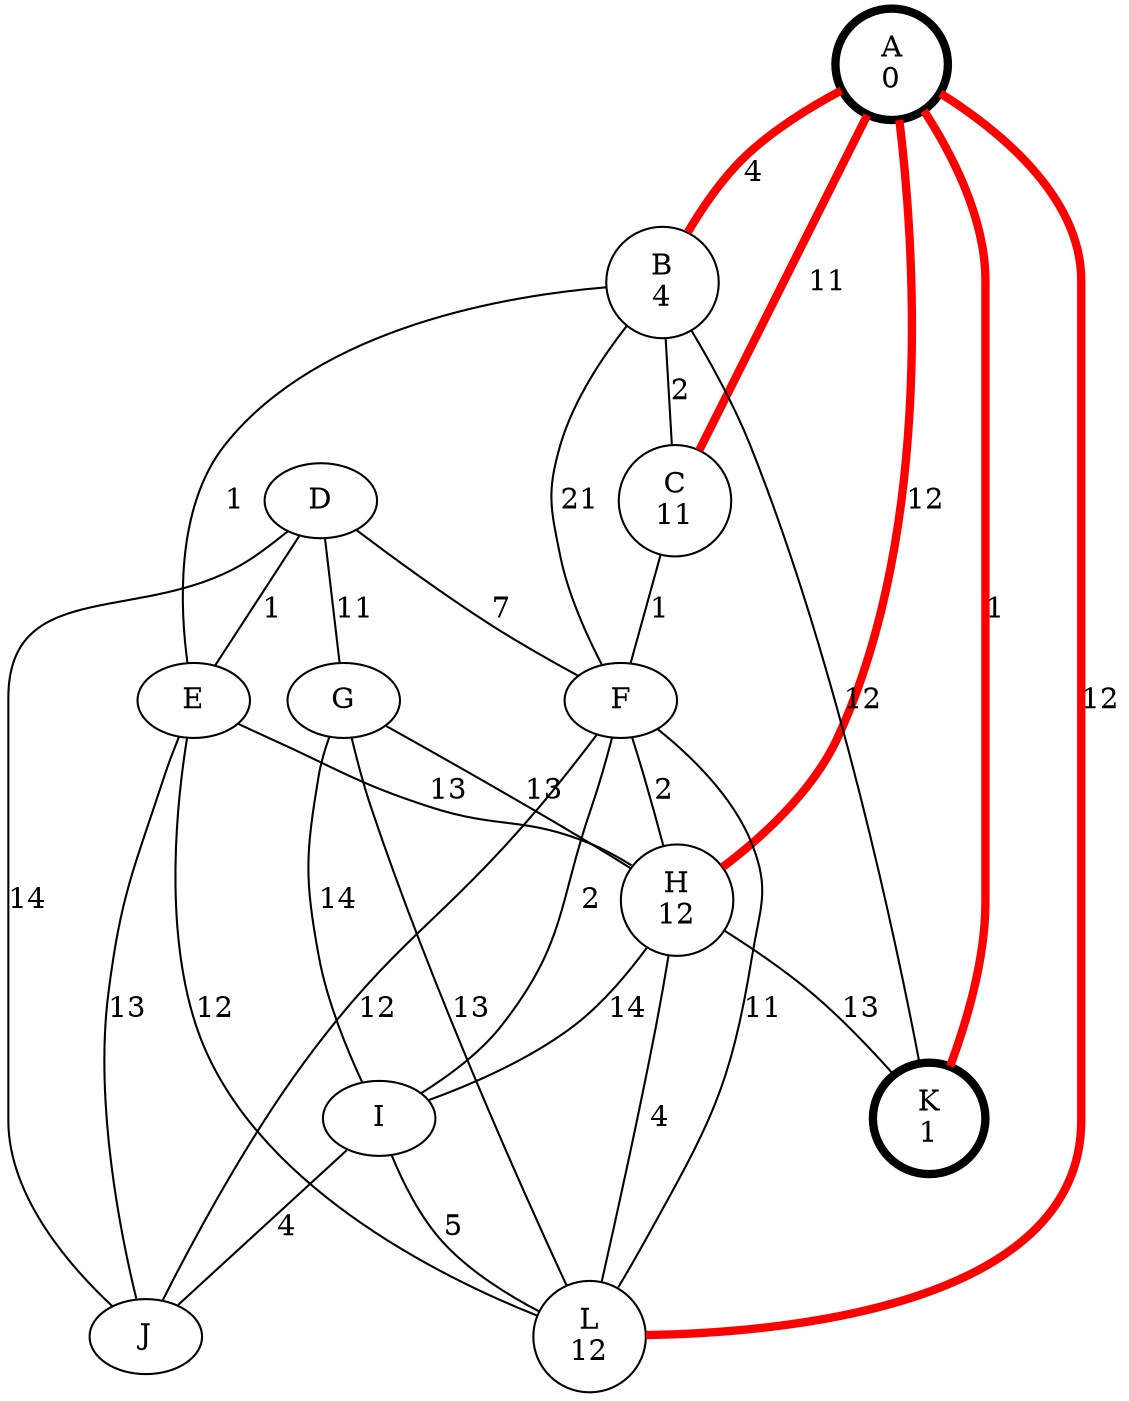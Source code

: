 graph {
  A [label="A\n0" penwidth=4];
  B [label="B\n4"];
  C [label="C\n11"];
  D;
  E;
  F;
  G;
  H [label="H\n12"];
  I;
  J;
  K [label="K\n1" penwidth=4];
  L [label="L\n12"];

  A -- C [label=11 penwidth=4 color=red]
  A -- L [label=12 penwidth=4 color=red]
  A -- K [label=1 penwidth=4 color=red]
  A -- B [label=4 penwidth=4 color=red]
  A -- H [label=12 penwidth=4 color=red]
  B -- C [label=2]
  B -- F [label=21]
  B -- K [label=12]
  B -- E [label=1]
  C -- F [label=1]
  D -- F [label=7]
  D -- G [label=11]
  D -- J [label=14]
  D -- E [label=1]
  E -- L [label=12]
  E -- H [label=13]
  E -- J [label=13]
  F -- L [label=11]
  F -- I [label=2]
  F -- H [label=2]
  F -- J [label=12]
  G -- L [label=13]
  G -- I [label=14]
  G -- H [label=13]
  H -- L [label=4]
  H -- I [label=14]
  H -- K [label=13]
  I -- L [label=5]
  I -- J [label=4]
}
